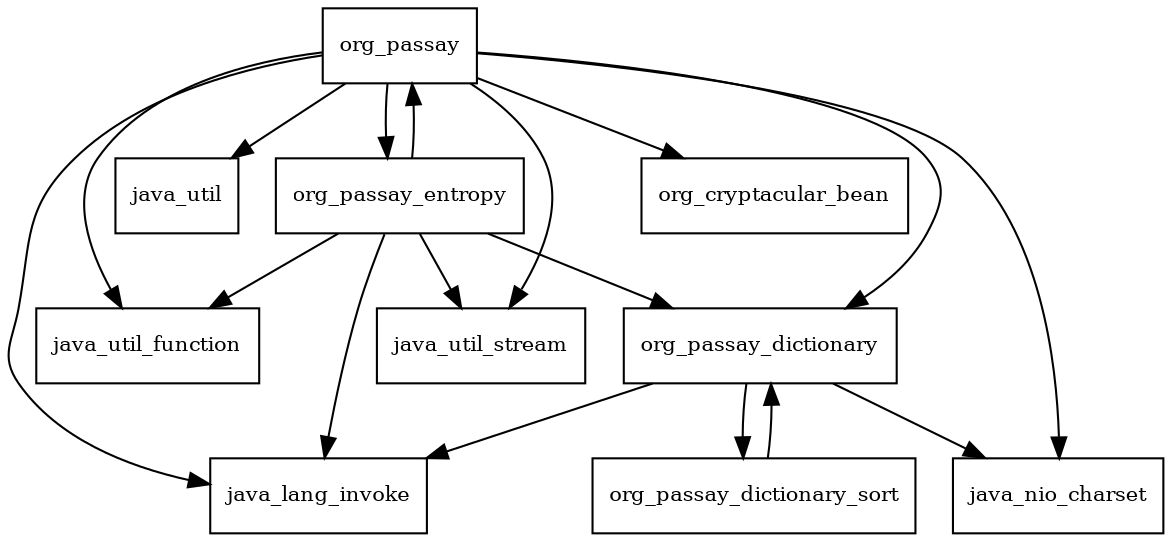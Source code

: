 digraph passay_1_3_0_package_dependencies {
  node [shape = box, fontsize=10.0];
  org_passay -> java_lang_invoke;
  org_passay -> java_nio_charset;
  org_passay -> java_util;
  org_passay -> java_util_function;
  org_passay -> java_util_stream;
  org_passay -> org_cryptacular_bean;
  org_passay -> org_passay_dictionary;
  org_passay -> org_passay_entropy;
  org_passay_dictionary -> java_lang_invoke;
  org_passay_dictionary -> java_nio_charset;
  org_passay_dictionary -> org_passay_dictionary_sort;
  org_passay_dictionary_sort -> org_passay_dictionary;
  org_passay_entropy -> java_lang_invoke;
  org_passay_entropy -> java_util_function;
  org_passay_entropy -> java_util_stream;
  org_passay_entropy -> org_passay;
  org_passay_entropy -> org_passay_dictionary;
}
